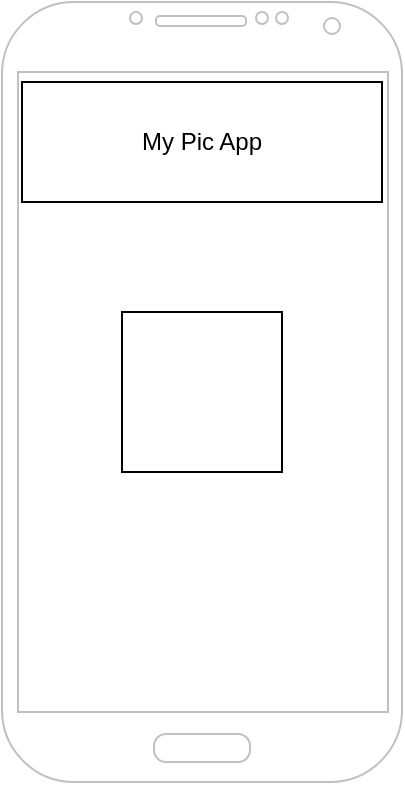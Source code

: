 <mxfile version="19.0.0" type="device"><diagram id="poQHzXcU7amS0qAVR-mJ" name="Page-1"><mxGraphModel dx="946" dy="588" grid="1" gridSize="10" guides="1" tooltips="1" connect="1" arrows="1" fold="1" page="1" pageScale="1" pageWidth="827" pageHeight="1169" math="0" shadow="0"><root><mxCell id="0"/><mxCell id="1" parent="0"/><mxCell id="6CtveLblF1r5Nsn__Tz2-1" value="" style="verticalLabelPosition=bottom;verticalAlign=top;html=1;shadow=0;dashed=0;strokeWidth=1;shape=mxgraph.android.phone2;strokeColor=#c0c0c0;" vertex="1" parent="1"><mxGeometry x="50" y="40" width="200" height="390" as="geometry"/></mxCell><mxCell id="6CtveLblF1r5Nsn__Tz2-2" value="My Pic App" style="rounded=0;whiteSpace=wrap;html=1;" vertex="1" parent="1"><mxGeometry x="60" y="80" width="180" height="60" as="geometry"/></mxCell><mxCell id="6CtveLblF1r5Nsn__Tz2-3" value="" style="whiteSpace=wrap;html=1;aspect=fixed;" vertex="1" parent="1"><mxGeometry x="110" y="195" width="80" height="80" as="geometry"/></mxCell></root></mxGraphModel></diagram></mxfile>
